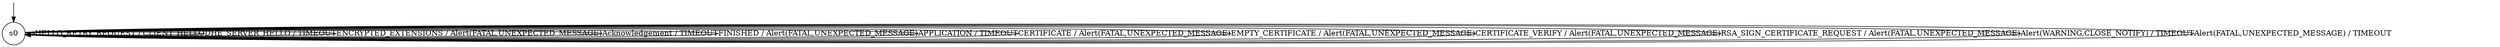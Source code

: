 digraph g {

	s0 [shape="circle" label="s0"];
	s0 -> s0 [label="HELLO_RETRY_REQUEST / CLIENT_HELLO"];
	s0 -> s0 [label="DHE_SERVER_HELLO / TIMEOUT"];
	s0 -> s0 [label="ENCRYPTED_EXTENSIONS / Alert(FATAL,UNEXPECTED_MESSAGE)"];
	s0 -> s0 [label="Acknowledgement / TIMEOUT"];
	s0 -> s0 [label="FINISHED / Alert(FATAL,UNEXPECTED_MESSAGE)"];
	s0 -> s0 [label="APPLICATION / TIMEOUT"];
	s0 -> s0 [label="CERTIFICATE / Alert(FATAL,UNEXPECTED_MESSAGE)"];
	s0 -> s0 [label="EMPTY_CERTIFICATE / Alert(FATAL,UNEXPECTED_MESSAGE)"];
	s0 -> s0 [label="CERTIFICATE_VERIFY / Alert(FATAL,UNEXPECTED_MESSAGE)"];
	s0 -> s0 [label="RSA_SIGN_CERTIFICATE_REQUEST / Alert(FATAL,UNEXPECTED_MESSAGE)"];
	s0 -> s0 [label="Alert(WARNING,CLOSE_NOTIFY) / TIMEOUT"];
	s0 -> s0 [label="Alert(FATAL,UNEXPECTED_MESSAGE) / TIMEOUT"];

__start0 [label="" shape="none" width="0" height="0"];
__start0 -> s0;

}
